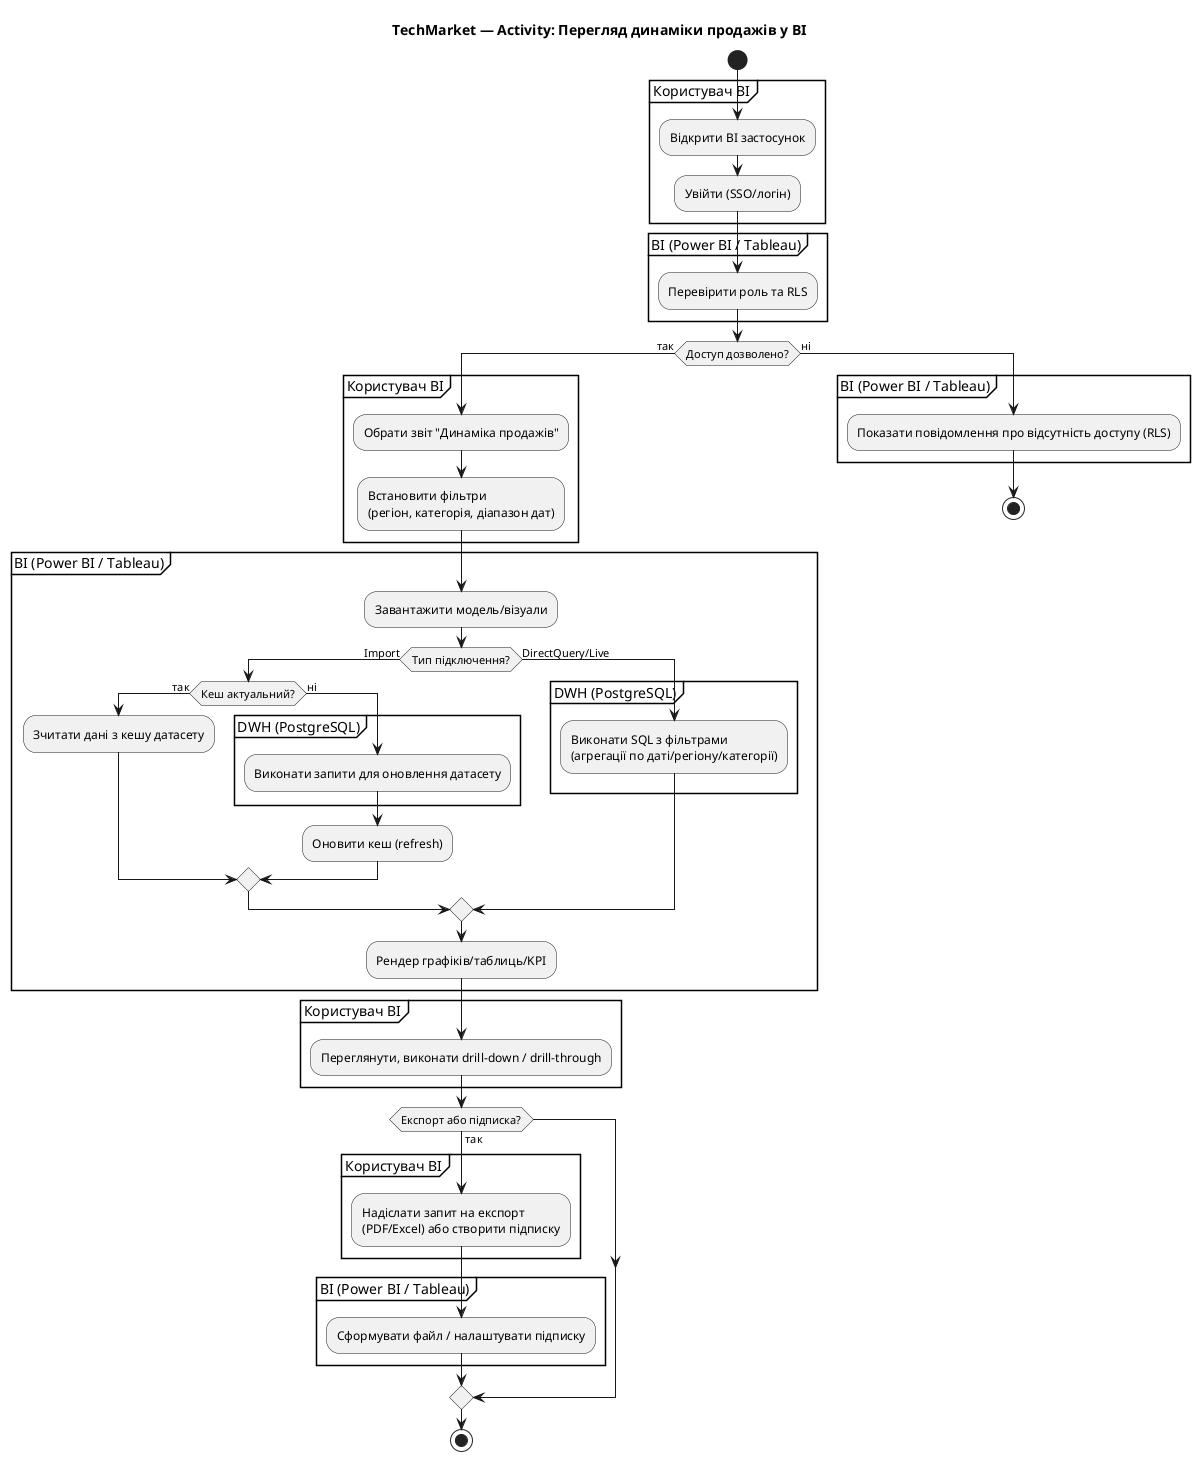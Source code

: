 @startuml TechMarket_Activity_BI_SalesTrend
title TechMarket — Activity: Перегляд динаміки продажів у BI

start

partition "Користувач BI" {
  :Відкрити BI застосунок;
  :Увійти (SSO/логін);
}

partition "BI (Power BI / Tableau)" {
  :Перевірити роль та RLS;
}

if (Доступ дозволено?) then (так)
  partition "Користувач BI" {
    :Обрати звіт "Динаміка продажів";
    :Встановити фільтри
    (регіон, категорія, діапазон дат);
  }

  partition "BI (Power BI / Tableau)" {
    :Завантажити модель/візуали;
    if (Тип підключення?) then (Import)
      if (Кеш актуальний?) then (так)
        :Зчитати дані з кешу датасету;
      else (ні)
        partition "DWH (PostgreSQL)" {
          :Виконати запити для оновлення датасету;
        }
        :Оновити кеш (refresh);
      endif
    else (DirectQuery/Live)
      partition "DWH (PostgreSQL)" {
        :Виконати SQL з фільтрами
        (агрегації по даті/регіону/категорії);
      }
    endif

    :Рендер графіків/таблиць/KPI;
  }

  partition "Користувач BI" {
    :Переглянути, виконати drill-down / drill-through;
  }

  if (Експорт або підписка?) then (так)
    partition "Користувач BI" {
      :Надіслати запит на експорт
      (PDF/Excel) або створити підписку;
    }
    partition "BI (Power BI / Tableau)" {
      :Сформувати файл / налаштувати підписку;
    }
  endif

  stop
else (ні)
  partition "BI (Power BI / Tableau)" {
    :Показати повідомлення про відсутність доступу (RLS);
  }
  stop
endif

@enduml


